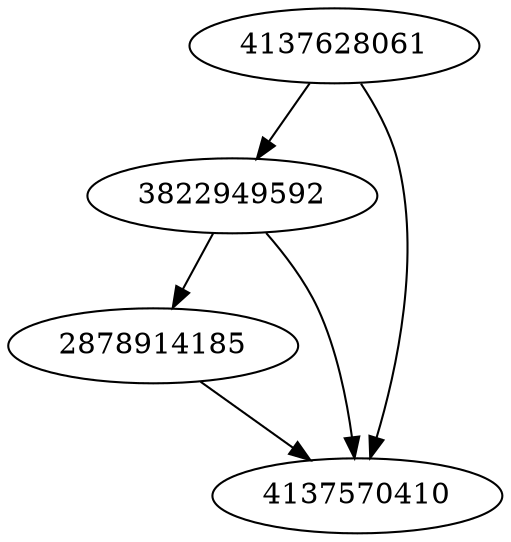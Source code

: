 strict digraph  {
3822949592;
2878914185;
4137570410;
4137628061;
3822949592 -> 4137570410;
3822949592 -> 2878914185;
2878914185 -> 4137570410;
4137628061 -> 4137570410;
4137628061 -> 3822949592;
}
